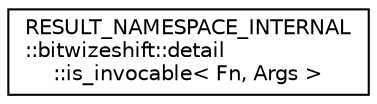 digraph "Graphical Class Hierarchy"
{
 // LATEX_PDF_SIZE
  edge [fontname="Helvetica",fontsize="10",labelfontname="Helvetica",labelfontsize="10"];
  node [fontname="Helvetica",fontsize="10",shape=record];
  rankdir="LR";
  Node0 [label="RESULT_NAMESPACE_INTERNAL\l::bitwizeshift::detail\l::is_invocable\< Fn, Args \>",height=0.2,width=0.4,color="black", fillcolor="white", style="filled",URL="$d3/df3/structRESULT__NAMESPACE__INTERNAL_1_1bitwizeshift_1_1detail_1_1is__invocable.html",tooltip=" "];
}
